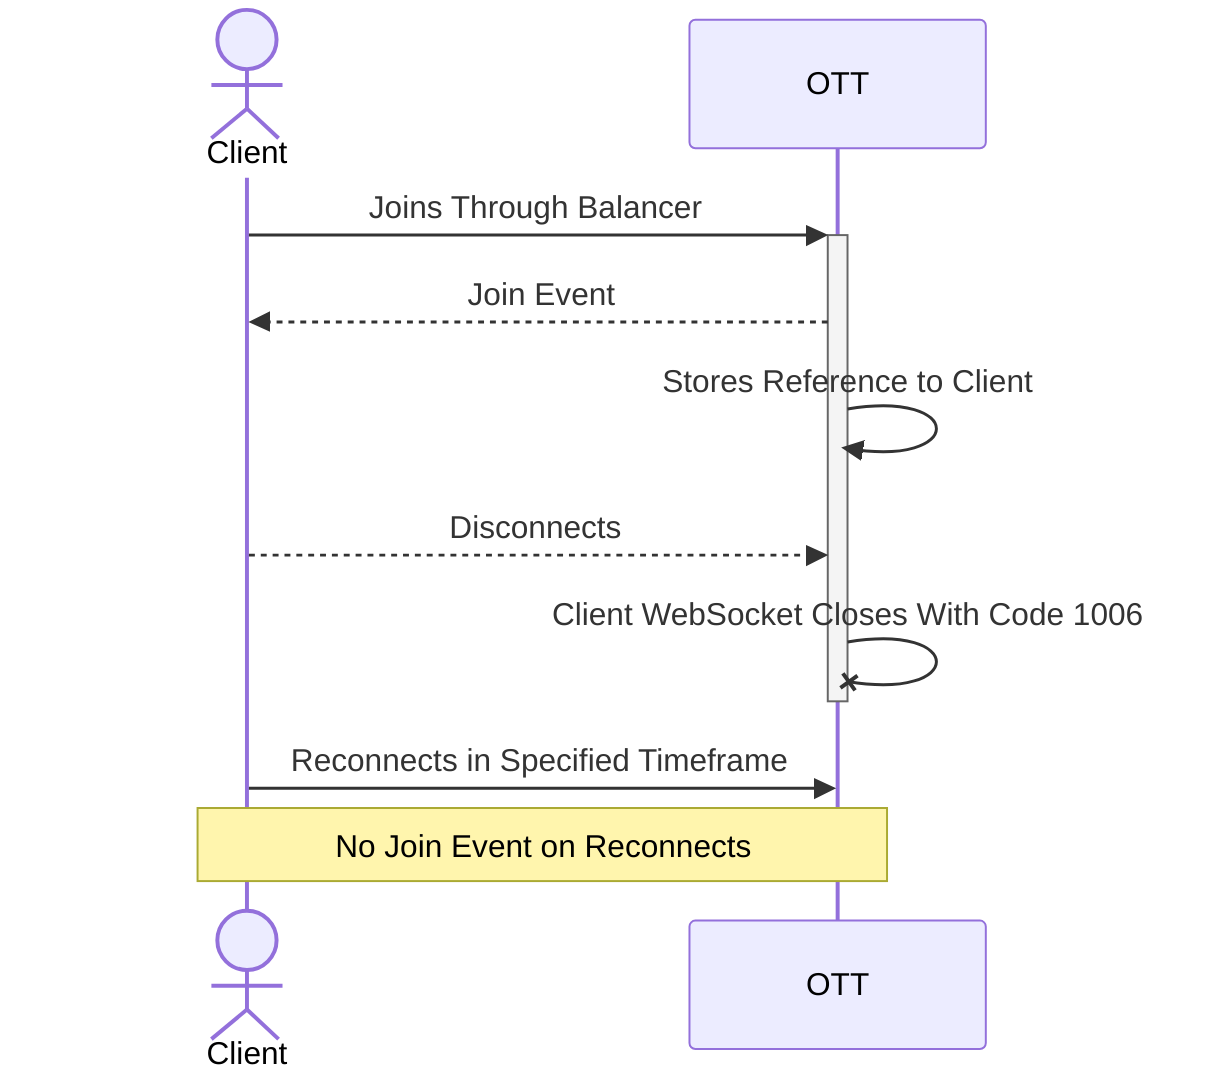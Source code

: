 sequenceDiagram
    Actor Client
    Client->>+OTT: Joins Through Balancer
    OTT-->>Client: Join Event
    OTT->>OTT: Stores Reference to Client
    Client-->>OTT: Disconnects
    OTT-x-OTT: Client WebSocket Closes With Code 1006
    Client->>OTT: Reconnects in Specified Timeframe
    note over Client,OTT: No Join Event on Reconnects